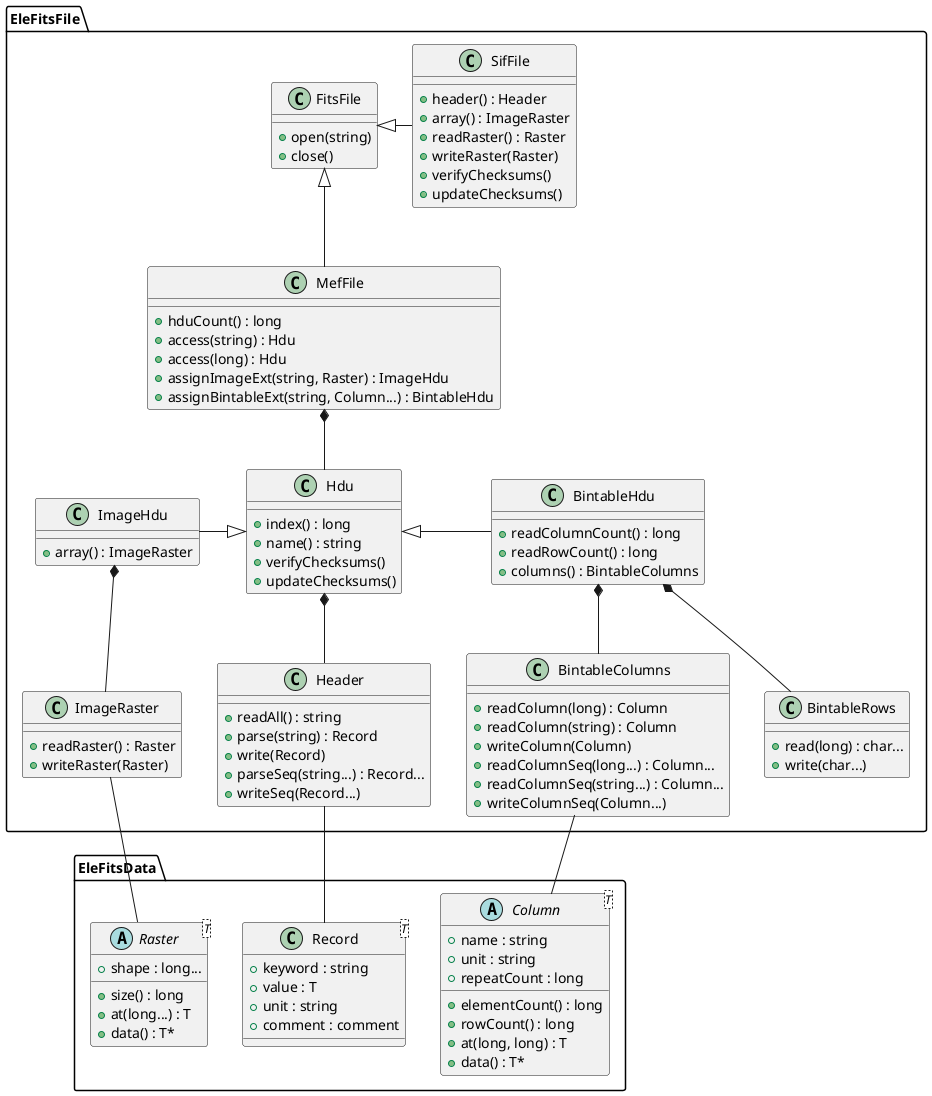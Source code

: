 @startuml
package EleFitsData {

class Record<T> {
+ keyword : string
+ value : T
+ unit : string
+ comment : comment
}

abstract class Raster<T> {
+ shape : long...
+ size() : long
+ at(long...) : T
+ data() : T*
}

abstract class Column<T> {
+ name : string
+ unit : string
+ repeatCount : long
+ elementCount() : long
+ rowCount() : long
+ at(long, long) : T
+ data() : T*
}

}

package EleFitsFile {

class FitsFile {
+ open(string)
+ close()
}

class SifFile {
+ header() : Header
+ array() : ImageRaster
+ readRaster() : Raster
+ writeRaster(Raster)
+ verifyChecksums()
+ updateChecksums()
}

class MefFile {
+ hduCount() : long
+ access(string) : Hdu
+ access(long) : Hdu
+ assignImageExt(string, Raster) : ImageHdu
+ assignBintableExt(string, Column...) : BintableHdu
}

class Hdu {
+ index() : long
+ name() : string
+ verifyChecksums()
+ updateChecksums()
}

class ImageHdu {
+ array() : ImageRaster
}

class BintableHdu {
+ readColumnCount() : long
+ readRowCount() : long
+ columns() : BintableColumns
}

class Header {
+ readAll() : string
+ parse(string) : Record
+ write(Record)
+ parseSeq(string...) : Record...
+ writeSeq(Record...)
}

class ImageRaster {
+ readRaster() : Raster
+ writeRaster(Raster)
}

class BintableColumns {
+ readColumn(long) : Column
+ readColumn(string) : Column
+ writeColumn(Column)
+ readColumnSeq(long...) : Column...
+ readColumnSeq(string...) : Column...
+ writeColumnSeq(Column...)
}

class BintableRows {
+ read(long) : char...
+ write(char...)
}

}

FitsFile <|- SifFile
FitsFile <|-- MefFile
ImageHdu -|> Hdu
Hdu <|- BintableHdu
Hdu *-- Header
ImageHdu *-- ImageRaster
BintableHdu *-- BintableColumns
BintableHdu *-- BintableRows
MefFile *-- Hdu
Header -- Record
ImageRaster -- Raster
BintableColumns -- Column
@enduml